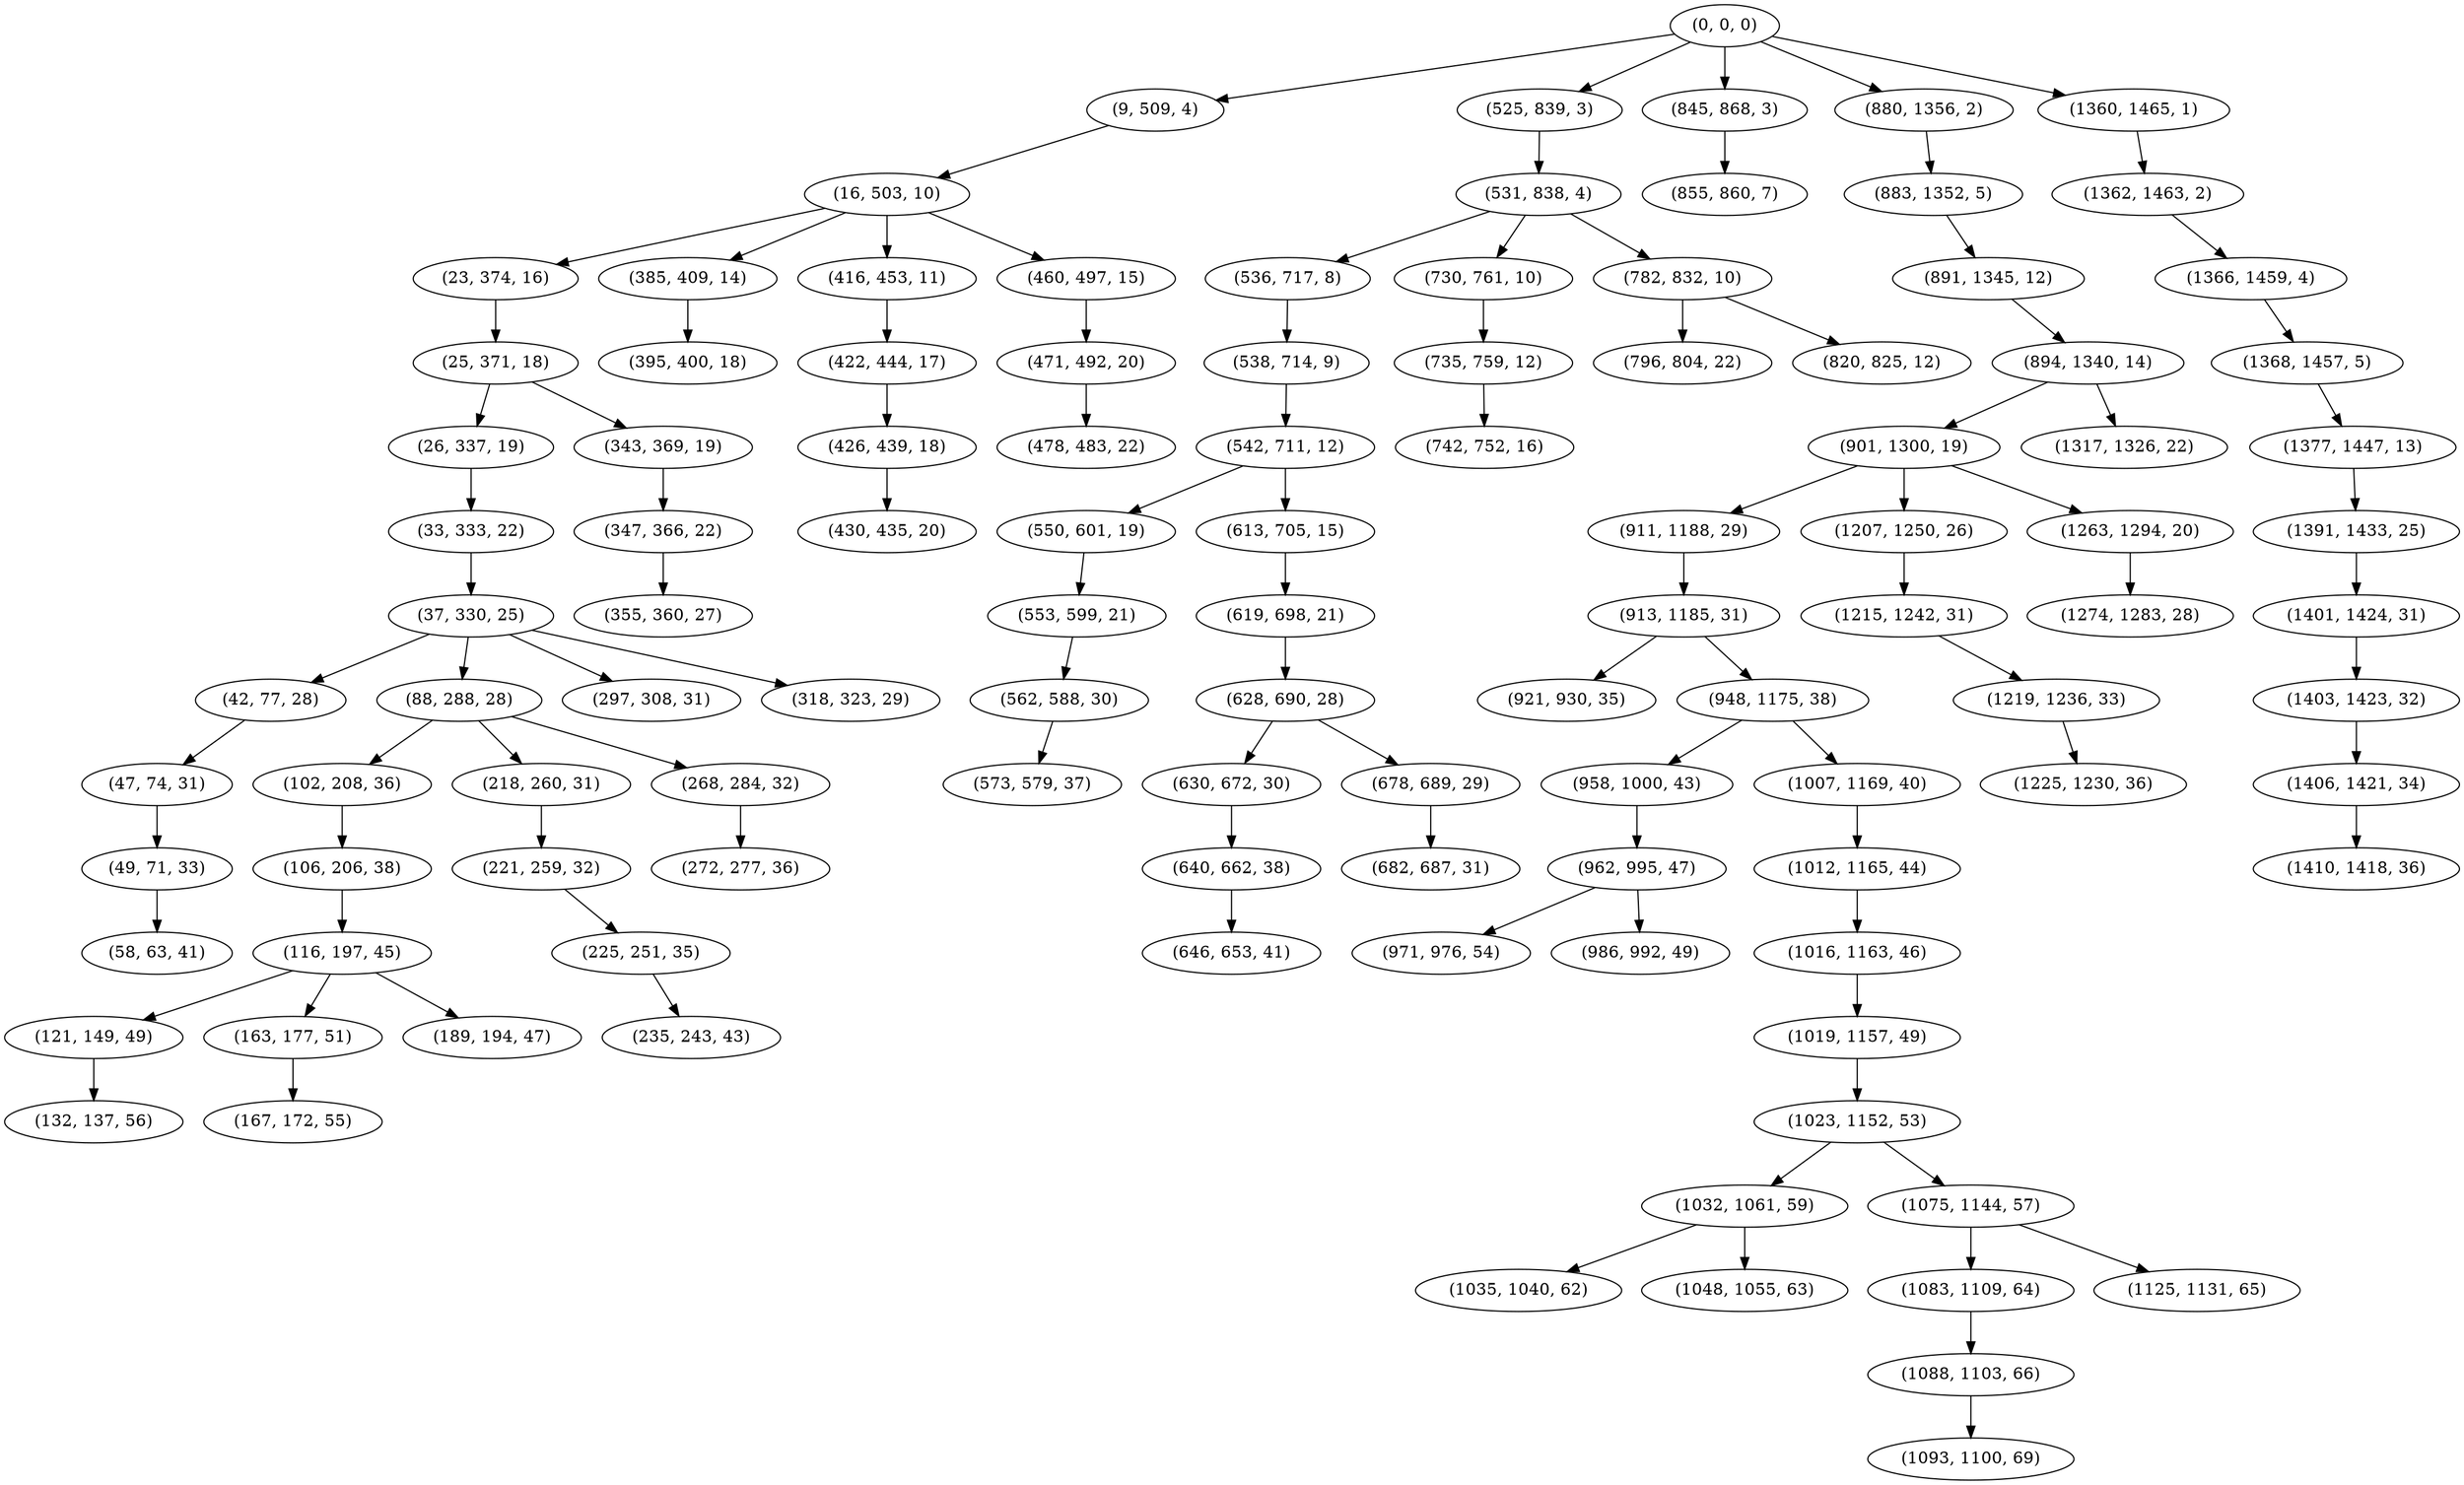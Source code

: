 digraph tree {
    "(0, 0, 0)";
    "(9, 509, 4)";
    "(16, 503, 10)";
    "(23, 374, 16)";
    "(25, 371, 18)";
    "(26, 337, 19)";
    "(33, 333, 22)";
    "(37, 330, 25)";
    "(42, 77, 28)";
    "(47, 74, 31)";
    "(49, 71, 33)";
    "(58, 63, 41)";
    "(88, 288, 28)";
    "(102, 208, 36)";
    "(106, 206, 38)";
    "(116, 197, 45)";
    "(121, 149, 49)";
    "(132, 137, 56)";
    "(163, 177, 51)";
    "(167, 172, 55)";
    "(189, 194, 47)";
    "(218, 260, 31)";
    "(221, 259, 32)";
    "(225, 251, 35)";
    "(235, 243, 43)";
    "(268, 284, 32)";
    "(272, 277, 36)";
    "(297, 308, 31)";
    "(318, 323, 29)";
    "(343, 369, 19)";
    "(347, 366, 22)";
    "(355, 360, 27)";
    "(385, 409, 14)";
    "(395, 400, 18)";
    "(416, 453, 11)";
    "(422, 444, 17)";
    "(426, 439, 18)";
    "(430, 435, 20)";
    "(460, 497, 15)";
    "(471, 492, 20)";
    "(478, 483, 22)";
    "(525, 839, 3)";
    "(531, 838, 4)";
    "(536, 717, 8)";
    "(538, 714, 9)";
    "(542, 711, 12)";
    "(550, 601, 19)";
    "(553, 599, 21)";
    "(562, 588, 30)";
    "(573, 579, 37)";
    "(613, 705, 15)";
    "(619, 698, 21)";
    "(628, 690, 28)";
    "(630, 672, 30)";
    "(640, 662, 38)";
    "(646, 653, 41)";
    "(678, 689, 29)";
    "(682, 687, 31)";
    "(730, 761, 10)";
    "(735, 759, 12)";
    "(742, 752, 16)";
    "(782, 832, 10)";
    "(796, 804, 22)";
    "(820, 825, 12)";
    "(845, 868, 3)";
    "(855, 860, 7)";
    "(880, 1356, 2)";
    "(883, 1352, 5)";
    "(891, 1345, 12)";
    "(894, 1340, 14)";
    "(901, 1300, 19)";
    "(911, 1188, 29)";
    "(913, 1185, 31)";
    "(921, 930, 35)";
    "(948, 1175, 38)";
    "(958, 1000, 43)";
    "(962, 995, 47)";
    "(971, 976, 54)";
    "(986, 992, 49)";
    "(1007, 1169, 40)";
    "(1012, 1165, 44)";
    "(1016, 1163, 46)";
    "(1019, 1157, 49)";
    "(1023, 1152, 53)";
    "(1032, 1061, 59)";
    "(1035, 1040, 62)";
    "(1048, 1055, 63)";
    "(1075, 1144, 57)";
    "(1083, 1109, 64)";
    "(1088, 1103, 66)";
    "(1093, 1100, 69)";
    "(1125, 1131, 65)";
    "(1207, 1250, 26)";
    "(1215, 1242, 31)";
    "(1219, 1236, 33)";
    "(1225, 1230, 36)";
    "(1263, 1294, 20)";
    "(1274, 1283, 28)";
    "(1317, 1326, 22)";
    "(1360, 1465, 1)";
    "(1362, 1463, 2)";
    "(1366, 1459, 4)";
    "(1368, 1457, 5)";
    "(1377, 1447, 13)";
    "(1391, 1433, 25)";
    "(1401, 1424, 31)";
    "(1403, 1423, 32)";
    "(1406, 1421, 34)";
    "(1410, 1418, 36)";
    "(0, 0, 0)" -> "(9, 509, 4)";
    "(0, 0, 0)" -> "(525, 839, 3)";
    "(0, 0, 0)" -> "(845, 868, 3)";
    "(0, 0, 0)" -> "(880, 1356, 2)";
    "(0, 0, 0)" -> "(1360, 1465, 1)";
    "(9, 509, 4)" -> "(16, 503, 10)";
    "(16, 503, 10)" -> "(23, 374, 16)";
    "(16, 503, 10)" -> "(385, 409, 14)";
    "(16, 503, 10)" -> "(416, 453, 11)";
    "(16, 503, 10)" -> "(460, 497, 15)";
    "(23, 374, 16)" -> "(25, 371, 18)";
    "(25, 371, 18)" -> "(26, 337, 19)";
    "(25, 371, 18)" -> "(343, 369, 19)";
    "(26, 337, 19)" -> "(33, 333, 22)";
    "(33, 333, 22)" -> "(37, 330, 25)";
    "(37, 330, 25)" -> "(42, 77, 28)";
    "(37, 330, 25)" -> "(88, 288, 28)";
    "(37, 330, 25)" -> "(297, 308, 31)";
    "(37, 330, 25)" -> "(318, 323, 29)";
    "(42, 77, 28)" -> "(47, 74, 31)";
    "(47, 74, 31)" -> "(49, 71, 33)";
    "(49, 71, 33)" -> "(58, 63, 41)";
    "(88, 288, 28)" -> "(102, 208, 36)";
    "(88, 288, 28)" -> "(218, 260, 31)";
    "(88, 288, 28)" -> "(268, 284, 32)";
    "(102, 208, 36)" -> "(106, 206, 38)";
    "(106, 206, 38)" -> "(116, 197, 45)";
    "(116, 197, 45)" -> "(121, 149, 49)";
    "(116, 197, 45)" -> "(163, 177, 51)";
    "(116, 197, 45)" -> "(189, 194, 47)";
    "(121, 149, 49)" -> "(132, 137, 56)";
    "(163, 177, 51)" -> "(167, 172, 55)";
    "(218, 260, 31)" -> "(221, 259, 32)";
    "(221, 259, 32)" -> "(225, 251, 35)";
    "(225, 251, 35)" -> "(235, 243, 43)";
    "(268, 284, 32)" -> "(272, 277, 36)";
    "(343, 369, 19)" -> "(347, 366, 22)";
    "(347, 366, 22)" -> "(355, 360, 27)";
    "(385, 409, 14)" -> "(395, 400, 18)";
    "(416, 453, 11)" -> "(422, 444, 17)";
    "(422, 444, 17)" -> "(426, 439, 18)";
    "(426, 439, 18)" -> "(430, 435, 20)";
    "(460, 497, 15)" -> "(471, 492, 20)";
    "(471, 492, 20)" -> "(478, 483, 22)";
    "(525, 839, 3)" -> "(531, 838, 4)";
    "(531, 838, 4)" -> "(536, 717, 8)";
    "(531, 838, 4)" -> "(730, 761, 10)";
    "(531, 838, 4)" -> "(782, 832, 10)";
    "(536, 717, 8)" -> "(538, 714, 9)";
    "(538, 714, 9)" -> "(542, 711, 12)";
    "(542, 711, 12)" -> "(550, 601, 19)";
    "(542, 711, 12)" -> "(613, 705, 15)";
    "(550, 601, 19)" -> "(553, 599, 21)";
    "(553, 599, 21)" -> "(562, 588, 30)";
    "(562, 588, 30)" -> "(573, 579, 37)";
    "(613, 705, 15)" -> "(619, 698, 21)";
    "(619, 698, 21)" -> "(628, 690, 28)";
    "(628, 690, 28)" -> "(630, 672, 30)";
    "(628, 690, 28)" -> "(678, 689, 29)";
    "(630, 672, 30)" -> "(640, 662, 38)";
    "(640, 662, 38)" -> "(646, 653, 41)";
    "(678, 689, 29)" -> "(682, 687, 31)";
    "(730, 761, 10)" -> "(735, 759, 12)";
    "(735, 759, 12)" -> "(742, 752, 16)";
    "(782, 832, 10)" -> "(796, 804, 22)";
    "(782, 832, 10)" -> "(820, 825, 12)";
    "(845, 868, 3)" -> "(855, 860, 7)";
    "(880, 1356, 2)" -> "(883, 1352, 5)";
    "(883, 1352, 5)" -> "(891, 1345, 12)";
    "(891, 1345, 12)" -> "(894, 1340, 14)";
    "(894, 1340, 14)" -> "(901, 1300, 19)";
    "(894, 1340, 14)" -> "(1317, 1326, 22)";
    "(901, 1300, 19)" -> "(911, 1188, 29)";
    "(901, 1300, 19)" -> "(1207, 1250, 26)";
    "(901, 1300, 19)" -> "(1263, 1294, 20)";
    "(911, 1188, 29)" -> "(913, 1185, 31)";
    "(913, 1185, 31)" -> "(921, 930, 35)";
    "(913, 1185, 31)" -> "(948, 1175, 38)";
    "(948, 1175, 38)" -> "(958, 1000, 43)";
    "(948, 1175, 38)" -> "(1007, 1169, 40)";
    "(958, 1000, 43)" -> "(962, 995, 47)";
    "(962, 995, 47)" -> "(971, 976, 54)";
    "(962, 995, 47)" -> "(986, 992, 49)";
    "(1007, 1169, 40)" -> "(1012, 1165, 44)";
    "(1012, 1165, 44)" -> "(1016, 1163, 46)";
    "(1016, 1163, 46)" -> "(1019, 1157, 49)";
    "(1019, 1157, 49)" -> "(1023, 1152, 53)";
    "(1023, 1152, 53)" -> "(1032, 1061, 59)";
    "(1023, 1152, 53)" -> "(1075, 1144, 57)";
    "(1032, 1061, 59)" -> "(1035, 1040, 62)";
    "(1032, 1061, 59)" -> "(1048, 1055, 63)";
    "(1075, 1144, 57)" -> "(1083, 1109, 64)";
    "(1075, 1144, 57)" -> "(1125, 1131, 65)";
    "(1083, 1109, 64)" -> "(1088, 1103, 66)";
    "(1088, 1103, 66)" -> "(1093, 1100, 69)";
    "(1207, 1250, 26)" -> "(1215, 1242, 31)";
    "(1215, 1242, 31)" -> "(1219, 1236, 33)";
    "(1219, 1236, 33)" -> "(1225, 1230, 36)";
    "(1263, 1294, 20)" -> "(1274, 1283, 28)";
    "(1360, 1465, 1)" -> "(1362, 1463, 2)";
    "(1362, 1463, 2)" -> "(1366, 1459, 4)";
    "(1366, 1459, 4)" -> "(1368, 1457, 5)";
    "(1368, 1457, 5)" -> "(1377, 1447, 13)";
    "(1377, 1447, 13)" -> "(1391, 1433, 25)";
    "(1391, 1433, 25)" -> "(1401, 1424, 31)";
    "(1401, 1424, 31)" -> "(1403, 1423, 32)";
    "(1403, 1423, 32)" -> "(1406, 1421, 34)";
    "(1406, 1421, 34)" -> "(1410, 1418, 36)";
}
